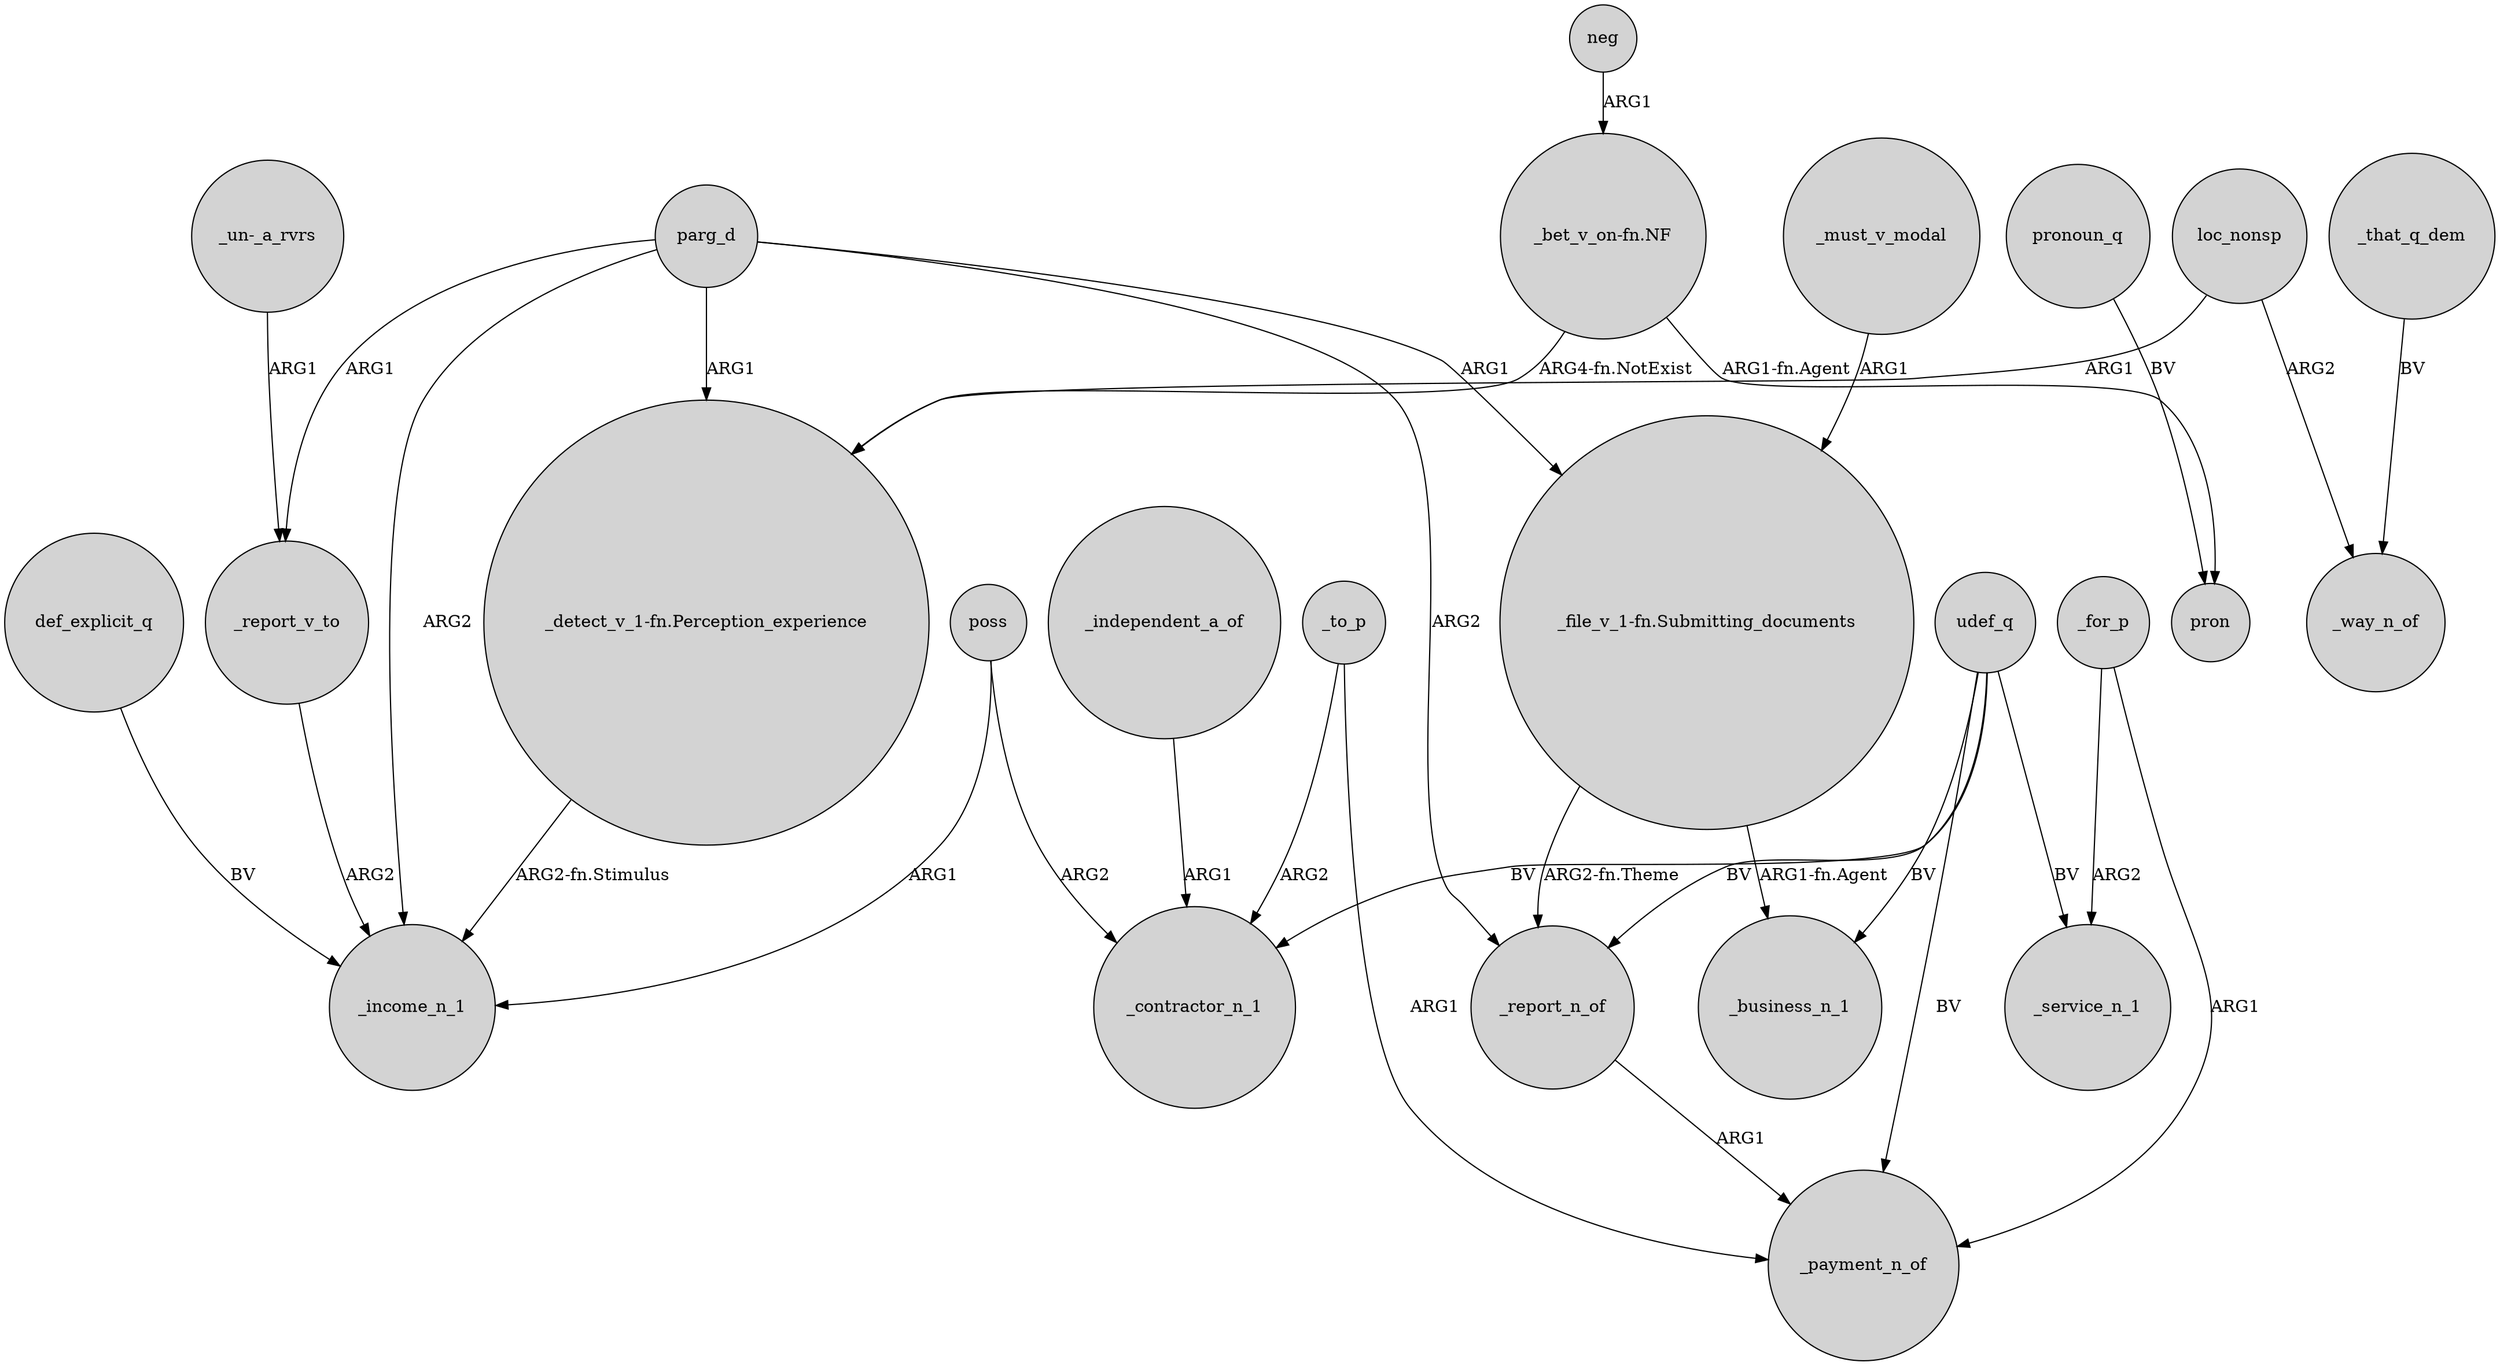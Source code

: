 digraph {
	node [shape=circle style=filled]
	_report_v_to -> _income_n_1 [label=ARG2]
	"_bet_v_on-fn.NF" -> pron [label="ARG1-fn.Agent"]
	def_explicit_q -> _income_n_1 [label=BV]
	poss -> _income_n_1 [label=ARG1]
	"_file_v_1-fn.Submitting_documents" -> _report_n_of [label="ARG2-fn.Theme"]
	parg_d -> "_file_v_1-fn.Submitting_documents" [label=ARG1]
	udef_q -> _report_n_of [label=BV]
	_that_q_dem -> _way_n_of [label=BV]
	"_un-_a_rvrs" -> _report_v_to [label=ARG1]
	parg_d -> _report_n_of [label=ARG2]
	_must_v_modal -> "_file_v_1-fn.Submitting_documents" [label=ARG1]
	"_detect_v_1-fn.Perception_experience" -> _income_n_1 [label="ARG2-fn.Stimulus"]
	udef_q -> _payment_n_of [label=BV]
	udef_q -> _contractor_n_1 [label=BV]
	"_file_v_1-fn.Submitting_documents" -> _business_n_1 [label="ARG1-fn.Agent"]
	pronoun_q -> pron [label=BV]
	_report_n_of -> _payment_n_of [label=ARG1]
	_to_p -> _payment_n_of [label=ARG1]
	parg_d -> _income_n_1 [label=ARG2]
	loc_nonsp -> _way_n_of [label=ARG2]
	udef_q -> _service_n_1 [label=BV]
	parg_d -> _report_v_to [label=ARG1]
	neg -> "_bet_v_on-fn.NF" [label=ARG1]
	_for_p -> _service_n_1 [label=ARG2]
	_for_p -> _payment_n_of [label=ARG1]
	poss -> _contractor_n_1 [label=ARG2]
	_independent_a_of -> _contractor_n_1 [label=ARG1]
	udef_q -> _business_n_1 [label=BV]
	parg_d -> "_detect_v_1-fn.Perception_experience" [label=ARG1]
	loc_nonsp -> "_detect_v_1-fn.Perception_experience" [label=ARG1]
	"_bet_v_on-fn.NF" -> "_detect_v_1-fn.Perception_experience" [label="ARG4-fn.NotExist"]
	_to_p -> _contractor_n_1 [label=ARG2]
}
